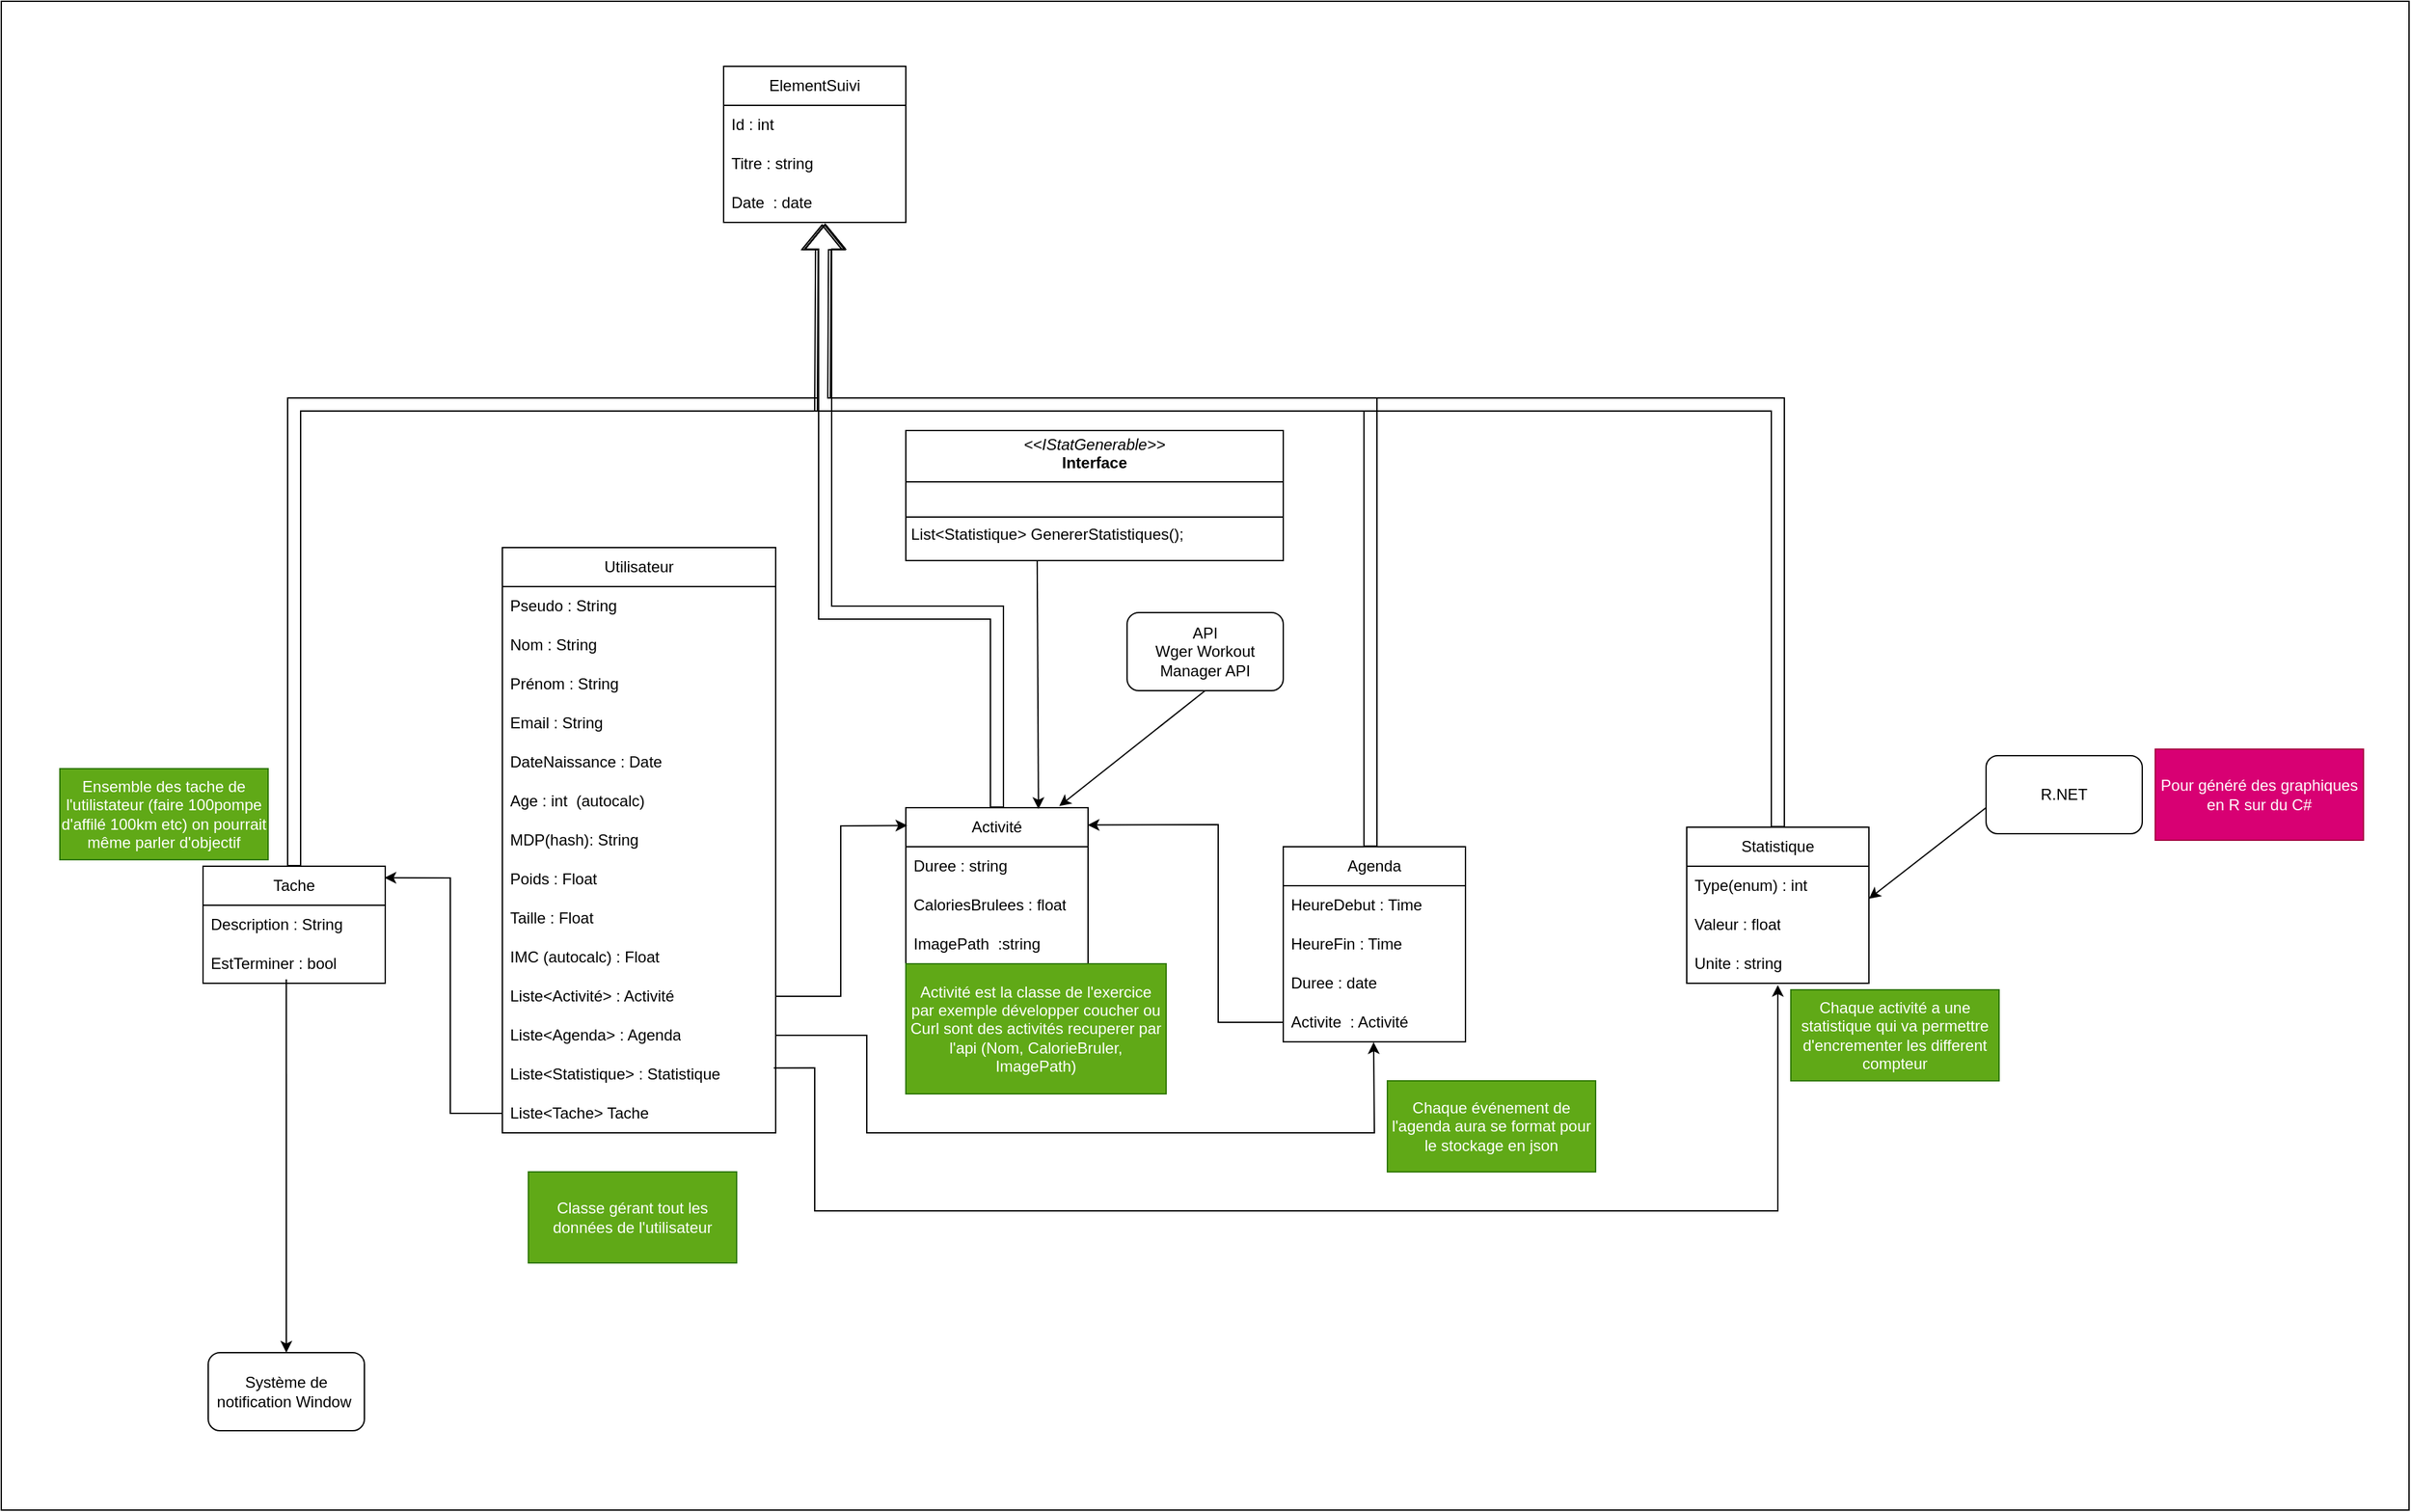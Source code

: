 <mxfile version="25.0.2">
  <diagram id="C5RBs43oDa-KdzZeNtuy" name="Page-1">
    <mxGraphModel dx="3771" dy="1520" grid="1" gridSize="10" guides="1" tooltips="1" connect="1" arrows="1" fold="1" page="1" pageScale="1" pageWidth="827" pageHeight="1169" math="0" shadow="0">
      <root>
        <mxCell id="WIyWlLk6GJQsqaUBKTNV-0" />
        <mxCell id="WIyWlLk6GJQsqaUBKTNV-1" parent="WIyWlLk6GJQsqaUBKTNV-0" />
        <mxCell id="0P53CiuFxA8xap55-LlZ-18" value="" style="rounded=0;whiteSpace=wrap;html=1;" vertex="1" parent="WIyWlLk6GJQsqaUBKTNV-1">
          <mxGeometry x="195" y="130" width="1850" height="1160" as="geometry" />
        </mxCell>
        <mxCell id="K8rYbUxxIG4jiyy7o4ug-32" value="Utilisateur" style="swimlane;fontStyle=0;childLayout=stackLayout;horizontal=1;startSize=30;horizontalStack=0;resizeParent=1;resizeParentMax=0;resizeLast=0;collapsible=1;marginBottom=0;whiteSpace=wrap;html=1;" parent="WIyWlLk6GJQsqaUBKTNV-1" vertex="1">
          <mxGeometry x="580" y="550" width="210" height="450" as="geometry" />
        </mxCell>
        <mxCell id="K8rYbUxxIG4jiyy7o4ug-44" value="Pseudo : String" style="text;strokeColor=none;fillColor=none;align=left;verticalAlign=middle;spacingLeft=4;spacingRight=4;overflow=hidden;points=[[0,0.5],[1,0.5]];portConstraint=eastwest;rotatable=0;whiteSpace=wrap;html=1;" parent="K8rYbUxxIG4jiyy7o4ug-32" vertex="1">
          <mxGeometry y="30" width="210" height="30" as="geometry" />
        </mxCell>
        <mxCell id="K8rYbUxxIG4jiyy7o4ug-36" value="Nom : String" style="text;strokeColor=none;fillColor=none;align=left;verticalAlign=middle;spacingLeft=4;spacingRight=4;overflow=hidden;points=[[0,0.5],[1,0.5]];portConstraint=eastwest;rotatable=0;whiteSpace=wrap;html=1;" parent="K8rYbUxxIG4jiyy7o4ug-32" vertex="1">
          <mxGeometry y="60" width="210" height="30" as="geometry" />
        </mxCell>
        <mxCell id="K8rYbUxxIG4jiyy7o4ug-37" value="Prénom : String" style="text;strokeColor=none;fillColor=none;align=left;verticalAlign=middle;spacingLeft=4;spacingRight=4;overflow=hidden;points=[[0,0.5],[1,0.5]];portConstraint=eastwest;rotatable=0;whiteSpace=wrap;html=1;" parent="K8rYbUxxIG4jiyy7o4ug-32" vertex="1">
          <mxGeometry y="90" width="210" height="30" as="geometry" />
        </mxCell>
        <mxCell id="K8rYbUxxIG4jiyy7o4ug-38" value="Email : String" style="text;strokeColor=none;fillColor=none;align=left;verticalAlign=middle;spacingLeft=4;spacingRight=4;overflow=hidden;points=[[0,0.5],[1,0.5]];portConstraint=eastwest;rotatable=0;whiteSpace=wrap;html=1;" parent="K8rYbUxxIG4jiyy7o4ug-32" vertex="1">
          <mxGeometry y="120" width="210" height="30" as="geometry" />
        </mxCell>
        <mxCell id="K8rYbUxxIG4jiyy7o4ug-87" value="DateNaissance : Date" style="text;strokeColor=none;fillColor=none;align=left;verticalAlign=middle;spacingLeft=4;spacingRight=4;overflow=hidden;points=[[0,0.5],[1,0.5]];portConstraint=eastwest;rotatable=0;whiteSpace=wrap;html=1;" parent="K8rYbUxxIG4jiyy7o4ug-32" vertex="1">
          <mxGeometry y="150" width="210" height="30" as="geometry" />
        </mxCell>
        <mxCell id="K8rYbUxxIG4jiyy7o4ug-88" value="Age : int&amp;nbsp; (autocalc)" style="text;strokeColor=none;fillColor=none;align=left;verticalAlign=middle;spacingLeft=4;spacingRight=4;overflow=hidden;points=[[0,0.5],[1,0.5]];portConstraint=eastwest;rotatable=0;whiteSpace=wrap;html=1;" parent="K8rYbUxxIG4jiyy7o4ug-32" vertex="1">
          <mxGeometry y="180" width="210" height="30" as="geometry" />
        </mxCell>
        <mxCell id="K8rYbUxxIG4jiyy7o4ug-40" value="MDP(hash)&lt;span style=&quot;color: rgba(0, 0, 0, 0); font-family: monospace; font-size: 0px; text-wrap: nowrap;&quot;&gt;%3CmxGraphModel%3E%3Croot%3E%3CmxCell%20id%3D%220%22%2F%3E%3CmxCell%20id%3D%221%22%20parent%3D%220%22%2F%3E%3CmxCell%20id%3D%222%22%20value%3D%22Email%22%20style%3D%22text%3BstrokeColor%3Dnone%3BfillColor%3Dnone%3Balign%3Dleft%3BverticalAlign%3Dmiddle%3BspacingLeft%3D4%3BspacingRight%3D4%3Boverflow%3Dhidden%3Bpoints%3D%5B%5B0%2C0.5%5D%2C%5B1%2C0.5%5D%5D%3BportConstraint%3Deastwest%3Brotatable%3D0%3BwhiteSpace%3Dwrap%3Bhtml%3D1%3B%22%20vertex%3D%221%22%20parent%3D%221%22%3E%3CmxGeometry%20x%3D%22380%22%20y%3D%22250%22%20width%3D%22140%22%20height%3D%2230%22%20as%3D%22geometry%22%2F%3E%3C%2FmxCell%3E%3C%2Froot%3E%3C%2FmxGraphModel%3E&amp;nbsp;&lt;/span&gt;: String" style="text;strokeColor=none;fillColor=none;align=left;verticalAlign=middle;spacingLeft=4;spacingRight=4;overflow=hidden;points=[[0,0.5],[1,0.5]];portConstraint=eastwest;rotatable=0;whiteSpace=wrap;html=1;" parent="K8rYbUxxIG4jiyy7o4ug-32" vertex="1">
          <mxGeometry y="210" width="210" height="30" as="geometry" />
        </mxCell>
        <mxCell id="K8rYbUxxIG4jiyy7o4ug-41" value="Poids : Float&lt;span style=&quot;color: rgba(0, 0, 0, 0); font-family: monospace; font-size: 0px; text-wrap: nowrap;&quot;&gt;%3CmxGraphModel%3E%3Croot%3E%3CmxCell%20id%3D%220%22%2F%3E%3CmxCell%20id%3D%221%22%20parent%3D%220%22%2F%3E%3CmxCell%20id%3D%222%22%20value%3D%22MDP(hash)%26lt%3Bspan%20style%3D%26quot%3Bcolor%3A%20rgba(0%2C%200%2C%200%2C%200)%3B%20font-family%3A%20monospace%3B%20font-size%3A%200px%3B%20text-wrap%3A%20nowrap%3B%26quot%3B%26gt%3B%253CmxGraphModel%253E%253Croot%253E%253CmxCell%2520id%253D%25220%2522%252F%253E%253CmxCell%2520id%253D%25221%2522%2520parent%253D%25220%2522%252F%253E%253CmxCell%2520id%253D%25222%2522%2520value%253D%2522Email%2522%2520style%253D%2522text%253BstrokeColor%253Dnone%253BfillColor%253Dnone%253Balign%253Dleft%253BverticalAlign%253Dmiddle%253BspacingLeft%253D4%253BspacingRight%253D4%253Boverflow%253Dhidden%253Bpoints%253D%255B%255B0%252C0.5%255D%252C%255B1%252C0.5%255D%255D%253BportConstraint%253Deastwest%253Brotatable%253D0%253BwhiteSpace%253Dwrap%253Bhtml%253D1%253B%2522%2520vertex%253D%25221%2522%2520parent%253D%25221%2522%253E%253CmxGeometry%2520x%253D%2522380%2522%2520y%253D%2522250%2522%2520width%253D%2522140%2522%2520height%253D%252230%2522%2520as%253D%2522geometry%2522%252F%253E%253C%252FmxCell%253E%253C%252Froot%253E%253C%252FmxGraphModel%253E%26lt%3B%2Fspan%26gt%3B%22%20style%3D%22text%3BstrokeColor%3Dnone%3BfillColor%3Dnone%3Balign%3Dleft%3BverticalAlign%3Dmiddle%3BspacingLeft%3D4%3BspacingRight%3D4%3Boverflow%3Dhidden%3Bpoints%3D%5B%5B0%2C0.5%5D%2C%5B1%2C0.5%5D%5D%3BportConstraint%3Deastwest%3Brotatable%3D0%3BwhiteSpace%3Dwrap%3Bhtml%3D1%3B%22%20vertex%3D%221%22%20parent%3D%221%22%3E%3CmxGeometry%20x%3D%22380%22%20y%3D%22280%22%20width%3D%22140%22%20height%3D%2230%22%20as%3D%22geometry%22%2F%3E%3C%2FmxCell%3E%3C%2Froot%3E%3C%2FmxGraphModel%3E N : float&lt;/span&gt;" style="text;strokeColor=none;fillColor=none;align=left;verticalAlign=middle;spacingLeft=4;spacingRight=4;overflow=hidden;points=[[0,0.5],[1,0.5]];portConstraint=eastwest;rotatable=0;whiteSpace=wrap;html=1;" parent="K8rYbUxxIG4jiyy7o4ug-32" vertex="1">
          <mxGeometry y="240" width="210" height="30" as="geometry" />
        </mxCell>
        <mxCell id="K8rYbUxxIG4jiyy7o4ug-42" value="Taille : Float" style="text;strokeColor=none;fillColor=none;align=left;verticalAlign=middle;spacingLeft=4;spacingRight=4;overflow=hidden;points=[[0,0.5],[1,0.5]];portConstraint=eastwest;rotatable=0;whiteSpace=wrap;html=1;" parent="K8rYbUxxIG4jiyy7o4ug-32" vertex="1">
          <mxGeometry y="270" width="210" height="30" as="geometry" />
        </mxCell>
        <mxCell id="K8rYbUxxIG4jiyy7o4ug-43" value="IMC (autocalc) : Float" style="text;strokeColor=none;fillColor=none;align=left;verticalAlign=middle;spacingLeft=4;spacingRight=4;overflow=hidden;points=[[0,0.5],[1,0.5]];portConstraint=eastwest;rotatable=0;whiteSpace=wrap;html=1;" parent="K8rYbUxxIG4jiyy7o4ug-32" vertex="1">
          <mxGeometry y="300" width="210" height="30" as="geometry" />
        </mxCell>
        <mxCell id="K8rYbUxxIG4jiyy7o4ug-33" value="Liste&amp;lt;Activité&amp;gt; : Activité" style="text;strokeColor=none;fillColor=none;align=left;verticalAlign=middle;spacingLeft=4;spacingRight=4;overflow=hidden;points=[[0,0.5],[1,0.5]];portConstraint=eastwest;rotatable=0;whiteSpace=wrap;html=1;" parent="K8rYbUxxIG4jiyy7o4ug-32" vertex="1">
          <mxGeometry y="330" width="210" height="30" as="geometry" />
        </mxCell>
        <mxCell id="0P53CiuFxA8xap55-LlZ-9" value="Liste&amp;lt;Agenda&amp;gt; : Agenda" style="text;strokeColor=none;fillColor=none;align=left;verticalAlign=middle;spacingLeft=4;spacingRight=4;overflow=hidden;points=[[0,0.5],[1,0.5]];portConstraint=eastwest;rotatable=0;whiteSpace=wrap;html=1;" vertex="1" parent="K8rYbUxxIG4jiyy7o4ug-32">
          <mxGeometry y="360" width="210" height="30" as="geometry" />
        </mxCell>
        <mxCell id="K8rYbUxxIG4jiyy7o4ug-64" value="Liste&amp;lt;Statistique&amp;gt; : Statistique" style="text;strokeColor=none;fillColor=none;align=left;verticalAlign=middle;spacingLeft=4;spacingRight=4;overflow=hidden;points=[[0,0.5],[1,0.5]];portConstraint=eastwest;rotatable=0;whiteSpace=wrap;html=1;" parent="K8rYbUxxIG4jiyy7o4ug-32" vertex="1">
          <mxGeometry y="390" width="210" height="30" as="geometry" />
        </mxCell>
        <mxCell id="K8rYbUxxIG4jiyy7o4ug-66" value="Liste&amp;lt;Tache&amp;gt; Tache" style="text;strokeColor=none;fillColor=none;align=left;verticalAlign=middle;spacingLeft=4;spacingRight=4;overflow=hidden;points=[[0,0.5],[1,0.5]];portConstraint=eastwest;rotatable=0;whiteSpace=wrap;html=1;" parent="K8rYbUxxIG4jiyy7o4ug-32" vertex="1">
          <mxGeometry y="420" width="210" height="30" as="geometry" />
        </mxCell>
        <mxCell id="K8rYbUxxIG4jiyy7o4ug-45" value="Activité" style="swimlane;fontStyle=0;childLayout=stackLayout;horizontal=1;startSize=30;horizontalStack=0;resizeParent=1;resizeParentMax=0;resizeLast=0;collapsible=1;marginBottom=0;whiteSpace=wrap;html=1;" parent="WIyWlLk6GJQsqaUBKTNV-1" vertex="1">
          <mxGeometry x="890" y="750" width="140" height="120" as="geometry" />
        </mxCell>
        <mxCell id="K8rYbUxxIG4jiyy7o4ug-48" value="Duree : string" style="text;strokeColor=none;fillColor=none;align=left;verticalAlign=middle;spacingLeft=4;spacingRight=4;overflow=hidden;points=[[0,0.5],[1,0.5]];portConstraint=eastwest;rotatable=0;whiteSpace=wrap;html=1;" parent="K8rYbUxxIG4jiyy7o4ug-45" vertex="1">
          <mxGeometry y="30" width="140" height="30" as="geometry" />
        </mxCell>
        <mxCell id="K8rYbUxxIG4jiyy7o4ug-49" value="CaloriesBrulees : float" style="text;strokeColor=none;fillColor=none;align=left;verticalAlign=middle;spacingLeft=4;spacingRight=4;overflow=hidden;points=[[0,0.5],[1,0.5]];portConstraint=eastwest;rotatable=0;whiteSpace=wrap;html=1;" parent="K8rYbUxxIG4jiyy7o4ug-45" vertex="1">
          <mxGeometry y="60" width="140" height="30" as="geometry" />
        </mxCell>
        <mxCell id="K8rYbUxxIG4jiyy7o4ug-50" value="ImagePath&amp;nbsp; :string" style="text;strokeColor=none;fillColor=none;align=left;verticalAlign=middle;spacingLeft=4;spacingRight=4;overflow=hidden;points=[[0,0.5],[1,0.5]];portConstraint=eastwest;rotatable=0;whiteSpace=wrap;html=1;" parent="K8rYbUxxIG4jiyy7o4ug-45" vertex="1">
          <mxGeometry y="90" width="140" height="30" as="geometry" />
        </mxCell>
        <mxCell id="K8rYbUxxIG4jiyy7o4ug-55" value="API&lt;br&gt;Wger Workout Manager API" style="rounded=1;whiteSpace=wrap;html=1;" parent="WIyWlLk6GJQsqaUBKTNV-1" vertex="1">
          <mxGeometry x="1060" y="600" width="120" height="60" as="geometry" />
        </mxCell>
        <mxCell id="K8rYbUxxIG4jiyy7o4ug-56" value="" style="endArrow=classic;html=1;rounded=0;exitX=0.348;exitY=0.982;exitDx=0;exitDy=0;entryX=0.728;entryY=0.008;entryDx=0;entryDy=0;entryPerimeter=0;exitPerimeter=0;" parent="WIyWlLk6GJQsqaUBKTNV-1" source="K8rYbUxxIG4jiyy7o4ug-89" target="K8rYbUxxIG4jiyy7o4ug-45" edge="1">
          <mxGeometry width="50" height="50" relative="1" as="geometry">
            <mxPoint x="910" y="960" as="sourcePoint" />
            <mxPoint x="960" y="910" as="targetPoint" />
          </mxGeometry>
        </mxCell>
        <mxCell id="K8rYbUxxIG4jiyy7o4ug-57" value="" style="endArrow=classic;html=1;rounded=0;exitX=1;exitY=0.5;exitDx=0;exitDy=0;entryX=0.008;entryY=0.114;entryDx=0;entryDy=0;entryPerimeter=0;" parent="WIyWlLk6GJQsqaUBKTNV-1" source="K8rYbUxxIG4jiyy7o4ug-33" target="K8rYbUxxIG4jiyy7o4ug-45" edge="1">
          <mxGeometry width="50" height="50" relative="1" as="geometry">
            <mxPoint x="910" y="790" as="sourcePoint" />
            <mxPoint x="960" y="740" as="targetPoint" />
            <Array as="points">
              <mxPoint x="840" y="895" />
              <mxPoint x="840" y="764" />
            </Array>
          </mxGeometry>
        </mxCell>
        <mxCell id="K8rYbUxxIG4jiyy7o4ug-58" value="Statistique" style="swimlane;fontStyle=0;childLayout=stackLayout;horizontal=1;startSize=30;horizontalStack=0;resizeParent=1;resizeParentMax=0;resizeLast=0;collapsible=1;marginBottom=0;whiteSpace=wrap;html=1;" parent="WIyWlLk6GJQsqaUBKTNV-1" vertex="1">
          <mxGeometry x="1490" y="765" width="140" height="120" as="geometry" />
        </mxCell>
        <mxCell id="K8rYbUxxIG4jiyy7o4ug-59" value="Type(enum) : int&amp;nbsp;" style="text;strokeColor=none;fillColor=none;align=left;verticalAlign=middle;spacingLeft=4;spacingRight=4;overflow=hidden;points=[[0,0.5],[1,0.5]];portConstraint=eastwest;rotatable=0;whiteSpace=wrap;html=1;" parent="K8rYbUxxIG4jiyy7o4ug-58" vertex="1">
          <mxGeometry y="30" width="140" height="30" as="geometry" />
        </mxCell>
        <mxCell id="K8rYbUxxIG4jiyy7o4ug-60" value="Valeur : float" style="text;strokeColor=none;fillColor=none;align=left;verticalAlign=middle;spacingLeft=4;spacingRight=4;overflow=hidden;points=[[0,0.5],[1,0.5]];portConstraint=eastwest;rotatable=0;whiteSpace=wrap;html=1;" parent="K8rYbUxxIG4jiyy7o4ug-58" vertex="1">
          <mxGeometry y="60" width="140" height="30" as="geometry" />
        </mxCell>
        <mxCell id="K8rYbUxxIG4jiyy7o4ug-62" value="Unite : string" style="text;strokeColor=none;fillColor=none;align=left;verticalAlign=middle;spacingLeft=4;spacingRight=4;overflow=hidden;points=[[0,0.5],[1,0.5]];portConstraint=eastwest;rotatable=0;whiteSpace=wrap;html=1;" parent="K8rYbUxxIG4jiyy7o4ug-58" vertex="1">
          <mxGeometry y="90" width="140" height="30" as="geometry" />
        </mxCell>
        <mxCell id="K8rYbUxxIG4jiyy7o4ug-65" value="" style="endArrow=classic;html=1;rounded=0;entryX=0.5;entryY=1.044;entryDx=0;entryDy=0;entryPerimeter=0;exitX=0.993;exitY=0.339;exitDx=0;exitDy=0;exitPerimeter=0;" parent="WIyWlLk6GJQsqaUBKTNV-1" source="K8rYbUxxIG4jiyy7o4ug-64" target="K8rYbUxxIG4jiyy7o4ug-62" edge="1">
          <mxGeometry width="50" height="50" relative="1" as="geometry">
            <mxPoint x="673" y="915" as="sourcePoint" />
            <mxPoint x="960" y="910" as="targetPoint" />
            <Array as="points">
              <mxPoint x="820" y="950" />
              <mxPoint x="820" y="1060" />
              <mxPoint x="1120" y="1060" />
              <mxPoint x="1560" y="1060" />
            </Array>
          </mxGeometry>
        </mxCell>
        <mxCell id="K8rYbUxxIG4jiyy7o4ug-68" value="Tache" style="swimlane;fontStyle=0;childLayout=stackLayout;horizontal=1;startSize=30;horizontalStack=0;resizeParent=1;resizeParentMax=0;resizeLast=0;collapsible=1;marginBottom=0;whiteSpace=wrap;html=1;" parent="WIyWlLk6GJQsqaUBKTNV-1" vertex="1">
          <mxGeometry x="350" y="795" width="140" height="90" as="geometry" />
        </mxCell>
        <mxCell id="K8rYbUxxIG4jiyy7o4ug-69" value="Description : String" style="text;strokeColor=none;fillColor=none;align=left;verticalAlign=middle;spacingLeft=4;spacingRight=4;overflow=hidden;points=[[0,0.5],[1,0.5]];portConstraint=eastwest;rotatable=0;whiteSpace=wrap;html=1;" parent="K8rYbUxxIG4jiyy7o4ug-68" vertex="1">
          <mxGeometry y="30" width="140" height="30" as="geometry" />
        </mxCell>
        <mxCell id="K8rYbUxxIG4jiyy7o4ug-70" value="EstTerminer : bool" style="text;strokeColor=none;fillColor=none;align=left;verticalAlign=middle;spacingLeft=4;spacingRight=4;overflow=hidden;points=[[0,0.5],[1,0.5]];portConstraint=eastwest;rotatable=0;whiteSpace=wrap;html=1;" parent="K8rYbUxxIG4jiyy7o4ug-68" vertex="1">
          <mxGeometry y="60" width="140" height="30" as="geometry" />
        </mxCell>
        <mxCell id="K8rYbUxxIG4jiyy7o4ug-73" value="" style="endArrow=classic;html=1;rounded=0;exitX=0;exitY=0.5;exitDx=0;exitDy=0;entryX=0.996;entryY=0.098;entryDx=0;entryDy=0;entryPerimeter=0;" parent="WIyWlLk6GJQsqaUBKTNV-1" source="K8rYbUxxIG4jiyy7o4ug-66" target="K8rYbUxxIG4jiyy7o4ug-68" edge="1">
          <mxGeometry width="50" height="50" relative="1" as="geometry">
            <mxPoint x="560" y="960" as="sourcePoint" />
            <mxPoint x="610" y="910" as="targetPoint" />
            <Array as="points">
              <mxPoint x="540" y="985" />
              <mxPoint x="540" y="804" />
            </Array>
          </mxGeometry>
        </mxCell>
        <mxCell id="K8rYbUxxIG4jiyy7o4ug-74" value="Ensemble des tache de l&#39;utilistateur (faire 100pompe d&#39;affilé 100km etc) on pourrait même parler d&#39;objectif" style="text;html=1;align=center;verticalAlign=middle;whiteSpace=wrap;rounded=0;fillColor=#60a917;fontColor=#ffffff;strokeColor=#2D7600;" parent="WIyWlLk6GJQsqaUBKTNV-1" vertex="1">
          <mxGeometry x="240" y="720" width="160" height="70" as="geometry" />
        </mxCell>
        <mxCell id="K8rYbUxxIG4jiyy7o4ug-75" value="Classe gérant tout les données de l&#39;utilisateur" style="text;html=1;align=center;verticalAlign=middle;whiteSpace=wrap;rounded=0;fillColor=#60a917;fontColor=#ffffff;strokeColor=#2D7600;" parent="WIyWlLk6GJQsqaUBKTNV-1" vertex="1">
          <mxGeometry x="600" y="1030" width="160" height="70" as="geometry" />
        </mxCell>
        <mxCell id="K8rYbUxxIG4jiyy7o4ug-76" value="Chaque activité a une statistique qui va permettre d&#39;encrementer les different compteur" style="text;html=1;align=center;verticalAlign=middle;whiteSpace=wrap;rounded=0;fillColor=#60a917;fontColor=#ffffff;strokeColor=#2D7600;" parent="WIyWlLk6GJQsqaUBKTNV-1" vertex="1">
          <mxGeometry x="1570" y="890" width="160" height="70" as="geometry" />
        </mxCell>
        <mxCell id="K8rYbUxxIG4jiyy7o4ug-77" value="Activité est la classe de l&#39;exercice par exemple développer coucher ou Curl sont des activités recuperer par l&#39;api (Nom, CalorieBruler, ImagePath)" style="text;html=1;align=center;verticalAlign=middle;whiteSpace=wrap;rounded=0;fillColor=#60a917;fontColor=#ffffff;strokeColor=#2D7600;" parent="WIyWlLk6GJQsqaUBKTNV-1" vertex="1">
          <mxGeometry x="890" y="870" width="200" height="100" as="geometry" />
        </mxCell>
        <mxCell id="K8rYbUxxIG4jiyy7o4ug-78" value="ElementSuivi" style="swimlane;fontStyle=0;childLayout=stackLayout;horizontal=1;startSize=30;horizontalStack=0;resizeParent=1;resizeParentMax=0;resizeLast=0;collapsible=1;marginBottom=0;whiteSpace=wrap;html=1;" parent="WIyWlLk6GJQsqaUBKTNV-1" vertex="1">
          <mxGeometry x="750" y="180" width="140" height="120" as="geometry" />
        </mxCell>
        <mxCell id="K8rYbUxxIG4jiyy7o4ug-80" value="Id : int" style="text;strokeColor=none;fillColor=none;align=left;verticalAlign=middle;spacingLeft=4;spacingRight=4;overflow=hidden;points=[[0,0.5],[1,0.5]];portConstraint=eastwest;rotatable=0;whiteSpace=wrap;html=1;" parent="K8rYbUxxIG4jiyy7o4ug-78" vertex="1">
          <mxGeometry y="30" width="140" height="30" as="geometry" />
        </mxCell>
        <mxCell id="K8rYbUxxIG4jiyy7o4ug-79" value="Titre :&amp;nbsp;&lt;span style=&quot;background-color: initial;&quot;&gt;string&lt;/span&gt;" style="text;strokeColor=none;fillColor=none;align=left;verticalAlign=middle;spacingLeft=4;spacingRight=4;overflow=hidden;points=[[0,0.5],[1,0.5]];portConstraint=eastwest;rotatable=0;whiteSpace=wrap;html=1;" parent="K8rYbUxxIG4jiyy7o4ug-78" vertex="1">
          <mxGeometry y="60" width="140" height="30" as="geometry" />
        </mxCell>
        <mxCell id="K8rYbUxxIG4jiyy7o4ug-81" value="Date&amp;nbsp; : date" style="text;strokeColor=none;fillColor=none;align=left;verticalAlign=middle;spacingLeft=4;spacingRight=4;overflow=hidden;points=[[0,0.5],[1,0.5]];portConstraint=eastwest;rotatable=0;whiteSpace=wrap;html=1;" parent="K8rYbUxxIG4jiyy7o4ug-78" vertex="1">
          <mxGeometry y="90" width="140" height="30" as="geometry" />
        </mxCell>
        <mxCell id="K8rYbUxxIG4jiyy7o4ug-84" value="" style="shape=flexArrow;endArrow=classic;html=1;rounded=0;entryX=0.548;entryY=1.049;entryDx=0;entryDy=0;entryPerimeter=0;exitX=0.5;exitY=0;exitDx=0;exitDy=0;" parent="WIyWlLk6GJQsqaUBKTNV-1" edge="1">
          <mxGeometry width="50" height="50" relative="1" as="geometry">
            <mxPoint x="1247" y="780" as="sourcePoint" />
            <mxPoint x="827.72" y="301.47" as="targetPoint" />
            <Array as="points">
              <mxPoint x="1247" y="440" />
              <mxPoint x="827" y="440" />
            </Array>
          </mxGeometry>
        </mxCell>
        <mxCell id="K8rYbUxxIG4jiyy7o4ug-85" value="" style="shape=flexArrow;endArrow=classic;html=1;rounded=0;exitX=0.5;exitY=0;exitDx=0;exitDy=0;" parent="WIyWlLk6GJQsqaUBKTNV-1" source="K8rYbUxxIG4jiyy7o4ug-68" edge="1">
          <mxGeometry width="50" height="50" relative="1" as="geometry">
            <mxPoint x="480" y="440" as="sourcePoint" />
            <mxPoint x="828" y="301" as="targetPoint" />
            <Array as="points">
              <mxPoint x="420" y="440" />
              <mxPoint x="828" y="440" />
            </Array>
          </mxGeometry>
        </mxCell>
        <mxCell id="K8rYbUxxIG4jiyy7o4ug-86" value="" style="shape=flexArrow;endArrow=classic;html=1;rounded=0;exitX=0.5;exitY=0;exitDx=0;exitDy=0;" parent="WIyWlLk6GJQsqaUBKTNV-1" source="K8rYbUxxIG4jiyy7o4ug-45" edge="1">
          <mxGeometry width="50" height="50" relative="1" as="geometry">
            <mxPoint x="858" y="621" as="sourcePoint" />
            <mxPoint x="828" y="301" as="targetPoint" />
            <Array as="points">
              <mxPoint x="960" y="600" />
              <mxPoint x="828" y="600" />
              <mxPoint x="828" y="441" />
            </Array>
          </mxGeometry>
        </mxCell>
        <mxCell id="K8rYbUxxIG4jiyy7o4ug-90" value="" style="endArrow=classic;html=1;rounded=0;exitX=0.5;exitY=1;exitDx=0;exitDy=0;entryX=0.842;entryY=-0.01;entryDx=0;entryDy=0;entryPerimeter=0;" parent="WIyWlLk6GJQsqaUBKTNV-1" source="K8rYbUxxIG4jiyy7o4ug-55" target="K8rYbUxxIG4jiyy7o4ug-45" edge="1">
          <mxGeometry width="50" height="50" relative="1" as="geometry">
            <mxPoint x="1140" y="630" as="sourcePoint" />
            <mxPoint x="1030" y="750" as="targetPoint" />
          </mxGeometry>
        </mxCell>
        <mxCell id="K8rYbUxxIG4jiyy7o4ug-89" value="&lt;p style=&quot;margin:0px;margin-top:4px;text-align:center;&quot;&gt;&lt;i&gt;&amp;lt;&amp;lt;IStatGenerable&amp;gt;&amp;gt;&lt;/i&gt;&lt;br&gt;&lt;b&gt;Interface&lt;/b&gt;&lt;/p&gt;&lt;hr size=&quot;1&quot; style=&quot;border-style:solid;&quot;&gt;&lt;p style=&quot;margin:0px;margin-left:4px;&quot;&gt;&lt;br&gt;&lt;/p&gt;&lt;hr size=&quot;1&quot; style=&quot;border-style:solid;&quot;&gt;&lt;p style=&quot;margin:0px;margin-left:4px;&quot;&gt;List&amp;lt;Statistique&amp;gt; GenererStatistiques();&lt;br&gt;&lt;/p&gt;" style="verticalAlign=top;align=left;overflow=fill;html=1;whiteSpace=wrap;" parent="WIyWlLk6GJQsqaUBKTNV-1" vertex="1">
          <mxGeometry x="890" y="460" width="290" height="100" as="geometry" />
        </mxCell>
        <mxCell id="0P53CiuFxA8xap55-LlZ-0" value="Système de notification Window&amp;nbsp;" style="rounded=1;whiteSpace=wrap;html=1;" vertex="1" parent="WIyWlLk6GJQsqaUBKTNV-1">
          <mxGeometry x="354" y="1169" width="120" height="60" as="geometry" />
        </mxCell>
        <mxCell id="0P53CiuFxA8xap55-LlZ-1" value="" style="endArrow=classic;html=1;rounded=0;exitX=0.457;exitY=0.9;exitDx=0;exitDy=0;exitPerimeter=0;entryX=0.5;entryY=0;entryDx=0;entryDy=0;" edge="1" parent="WIyWlLk6GJQsqaUBKTNV-1" source="K8rYbUxxIG4jiyy7o4ug-70" target="0P53CiuFxA8xap55-LlZ-0">
          <mxGeometry width="50" height="50" relative="1" as="geometry">
            <mxPoint x="800" y="950" as="sourcePoint" />
            <mxPoint x="850" y="900" as="targetPoint" />
          </mxGeometry>
        </mxCell>
        <mxCell id="0P53CiuFxA8xap55-LlZ-2" value="Agenda" style="swimlane;fontStyle=0;childLayout=stackLayout;horizontal=1;startSize=30;horizontalStack=0;resizeParent=1;resizeParentMax=0;resizeLast=0;collapsible=1;marginBottom=0;whiteSpace=wrap;html=1;" vertex="1" parent="WIyWlLk6GJQsqaUBKTNV-1">
          <mxGeometry x="1180" y="780" width="140" height="150" as="geometry" />
        </mxCell>
        <mxCell id="0P53CiuFxA8xap55-LlZ-5" value="HeureDebut&amp;nbsp;: Time" style="text;strokeColor=none;fillColor=none;align=left;verticalAlign=middle;spacingLeft=4;spacingRight=4;overflow=hidden;points=[[0,0.5],[1,0.5]];portConstraint=eastwest;rotatable=0;whiteSpace=wrap;html=1;" vertex="1" parent="0P53CiuFxA8xap55-LlZ-2">
          <mxGeometry y="30" width="140" height="30" as="geometry" />
        </mxCell>
        <mxCell id="0P53CiuFxA8xap55-LlZ-6" value="HeureFin : Time" style="text;strokeColor=none;fillColor=none;align=left;verticalAlign=middle;spacingLeft=4;spacingRight=4;overflow=hidden;points=[[0,0.5],[1,0.5]];portConstraint=eastwest;rotatable=0;whiteSpace=wrap;html=1;" vertex="1" parent="0P53CiuFxA8xap55-LlZ-2">
          <mxGeometry y="60" width="140" height="30" as="geometry" />
        </mxCell>
        <mxCell id="0P53CiuFxA8xap55-LlZ-7" value="Duree&amp;nbsp;: date" style="text;strokeColor=none;fillColor=none;align=left;verticalAlign=middle;spacingLeft=4;spacingRight=4;overflow=hidden;points=[[0,0.5],[1,0.5]];portConstraint=eastwest;rotatable=0;whiteSpace=wrap;html=1;" vertex="1" parent="0P53CiuFxA8xap55-LlZ-2">
          <mxGeometry y="90" width="140" height="30" as="geometry" />
        </mxCell>
        <mxCell id="0P53CiuFxA8xap55-LlZ-8" value="Activite&amp;nbsp;&amp;nbsp;: Activité" style="text;strokeColor=none;fillColor=none;align=left;verticalAlign=middle;spacingLeft=4;spacingRight=4;overflow=hidden;points=[[0,0.5],[1,0.5]];portConstraint=eastwest;rotatable=0;whiteSpace=wrap;html=1;" vertex="1" parent="0P53CiuFxA8xap55-LlZ-2">
          <mxGeometry y="120" width="140" height="30" as="geometry" />
        </mxCell>
        <mxCell id="0P53CiuFxA8xap55-LlZ-10" value="" style="endArrow=classic;html=1;rounded=0;exitX=1;exitY=0.5;exitDx=0;exitDy=0;entryX=0.496;entryY=1.01;entryDx=0;entryDy=0;entryPerimeter=0;" edge="1" parent="WIyWlLk6GJQsqaUBKTNV-1" source="0P53CiuFxA8xap55-LlZ-9" target="0P53CiuFxA8xap55-LlZ-8">
          <mxGeometry width="50" height="50" relative="1" as="geometry">
            <mxPoint x="1110" y="980" as="sourcePoint" />
            <mxPoint x="1160" y="930" as="targetPoint" />
            <Array as="points">
              <mxPoint x="860" y="925" />
              <mxPoint x="860" y="1000" />
              <mxPoint x="1250" y="1000" />
            </Array>
          </mxGeometry>
        </mxCell>
        <mxCell id="0P53CiuFxA8xap55-LlZ-11" value="" style="endArrow=classic;html=1;rounded=0;exitX=0.5;exitY=1;exitDx=0;exitDy=0;entryX=1;entryY=0.25;entryDx=0;entryDy=0;" edge="1" parent="WIyWlLk6GJQsqaUBKTNV-1">
          <mxGeometry width="50" height="50" relative="1" as="geometry">
            <mxPoint x="1720" y="750" as="sourcePoint" />
            <mxPoint x="1630" y="820" as="targetPoint" />
          </mxGeometry>
        </mxCell>
        <mxCell id="0P53CiuFxA8xap55-LlZ-12" value="R.NET" style="rounded=1;whiteSpace=wrap;html=1;" vertex="1" parent="WIyWlLk6GJQsqaUBKTNV-1">
          <mxGeometry x="1720" y="710" width="120" height="60" as="geometry" />
        </mxCell>
        <mxCell id="0P53CiuFxA8xap55-LlZ-13" value="Pour généré des graphiques en R sur du C#" style="text;html=1;align=center;verticalAlign=middle;whiteSpace=wrap;rounded=0;fillColor=#d80073;fontColor=#ffffff;strokeColor=#A50040;" vertex="1" parent="WIyWlLk6GJQsqaUBKTNV-1">
          <mxGeometry x="1850" y="705" width="160" height="70" as="geometry" />
        </mxCell>
        <mxCell id="0P53CiuFxA8xap55-LlZ-14" value="Chaque événement de l&#39;agenda aura se format pour le stockage en json" style="text;html=1;align=center;verticalAlign=middle;whiteSpace=wrap;rounded=0;fillColor=#60a917;fontColor=#ffffff;strokeColor=#2D7600;" vertex="1" parent="WIyWlLk6GJQsqaUBKTNV-1">
          <mxGeometry x="1260" y="960" width="160" height="70" as="geometry" />
        </mxCell>
        <mxCell id="0P53CiuFxA8xap55-LlZ-15" value="" style="shape=flexArrow;endArrow=classic;html=1;rounded=0;entryX=0.548;entryY=1.049;entryDx=0;entryDy=0;entryPerimeter=0;exitX=0.5;exitY=0;exitDx=0;exitDy=0;" edge="1" parent="WIyWlLk6GJQsqaUBKTNV-1" source="K8rYbUxxIG4jiyy7o4ug-58">
          <mxGeometry width="50" height="50" relative="1" as="geometry">
            <mxPoint x="1245" y="780" as="sourcePoint" />
            <mxPoint x="825.72" y="301.47" as="targetPoint" />
            <Array as="points">
              <mxPoint x="1560" y="440" />
              <mxPoint x="1245" y="440" />
              <mxPoint x="825" y="440" />
            </Array>
          </mxGeometry>
        </mxCell>
        <mxCell id="0P53CiuFxA8xap55-LlZ-16" value="" style="endArrow=classic;html=1;rounded=0;exitX=0;exitY=0.5;exitDx=0;exitDy=0;entryX=0.998;entryY=0.111;entryDx=0;entryDy=0;entryPerimeter=0;" edge="1" parent="WIyWlLk6GJQsqaUBKTNV-1" source="0P53CiuFxA8xap55-LlZ-8" target="K8rYbUxxIG4jiyy7o4ug-45">
          <mxGeometry width="50" height="50" relative="1" as="geometry">
            <mxPoint x="1140" y="900" as="sourcePoint" />
            <mxPoint x="1190" y="850" as="targetPoint" />
            <Array as="points">
              <mxPoint x="1130" y="915" />
              <mxPoint x="1130" y="763" />
            </Array>
          </mxGeometry>
        </mxCell>
      </root>
    </mxGraphModel>
  </diagram>
</mxfile>
